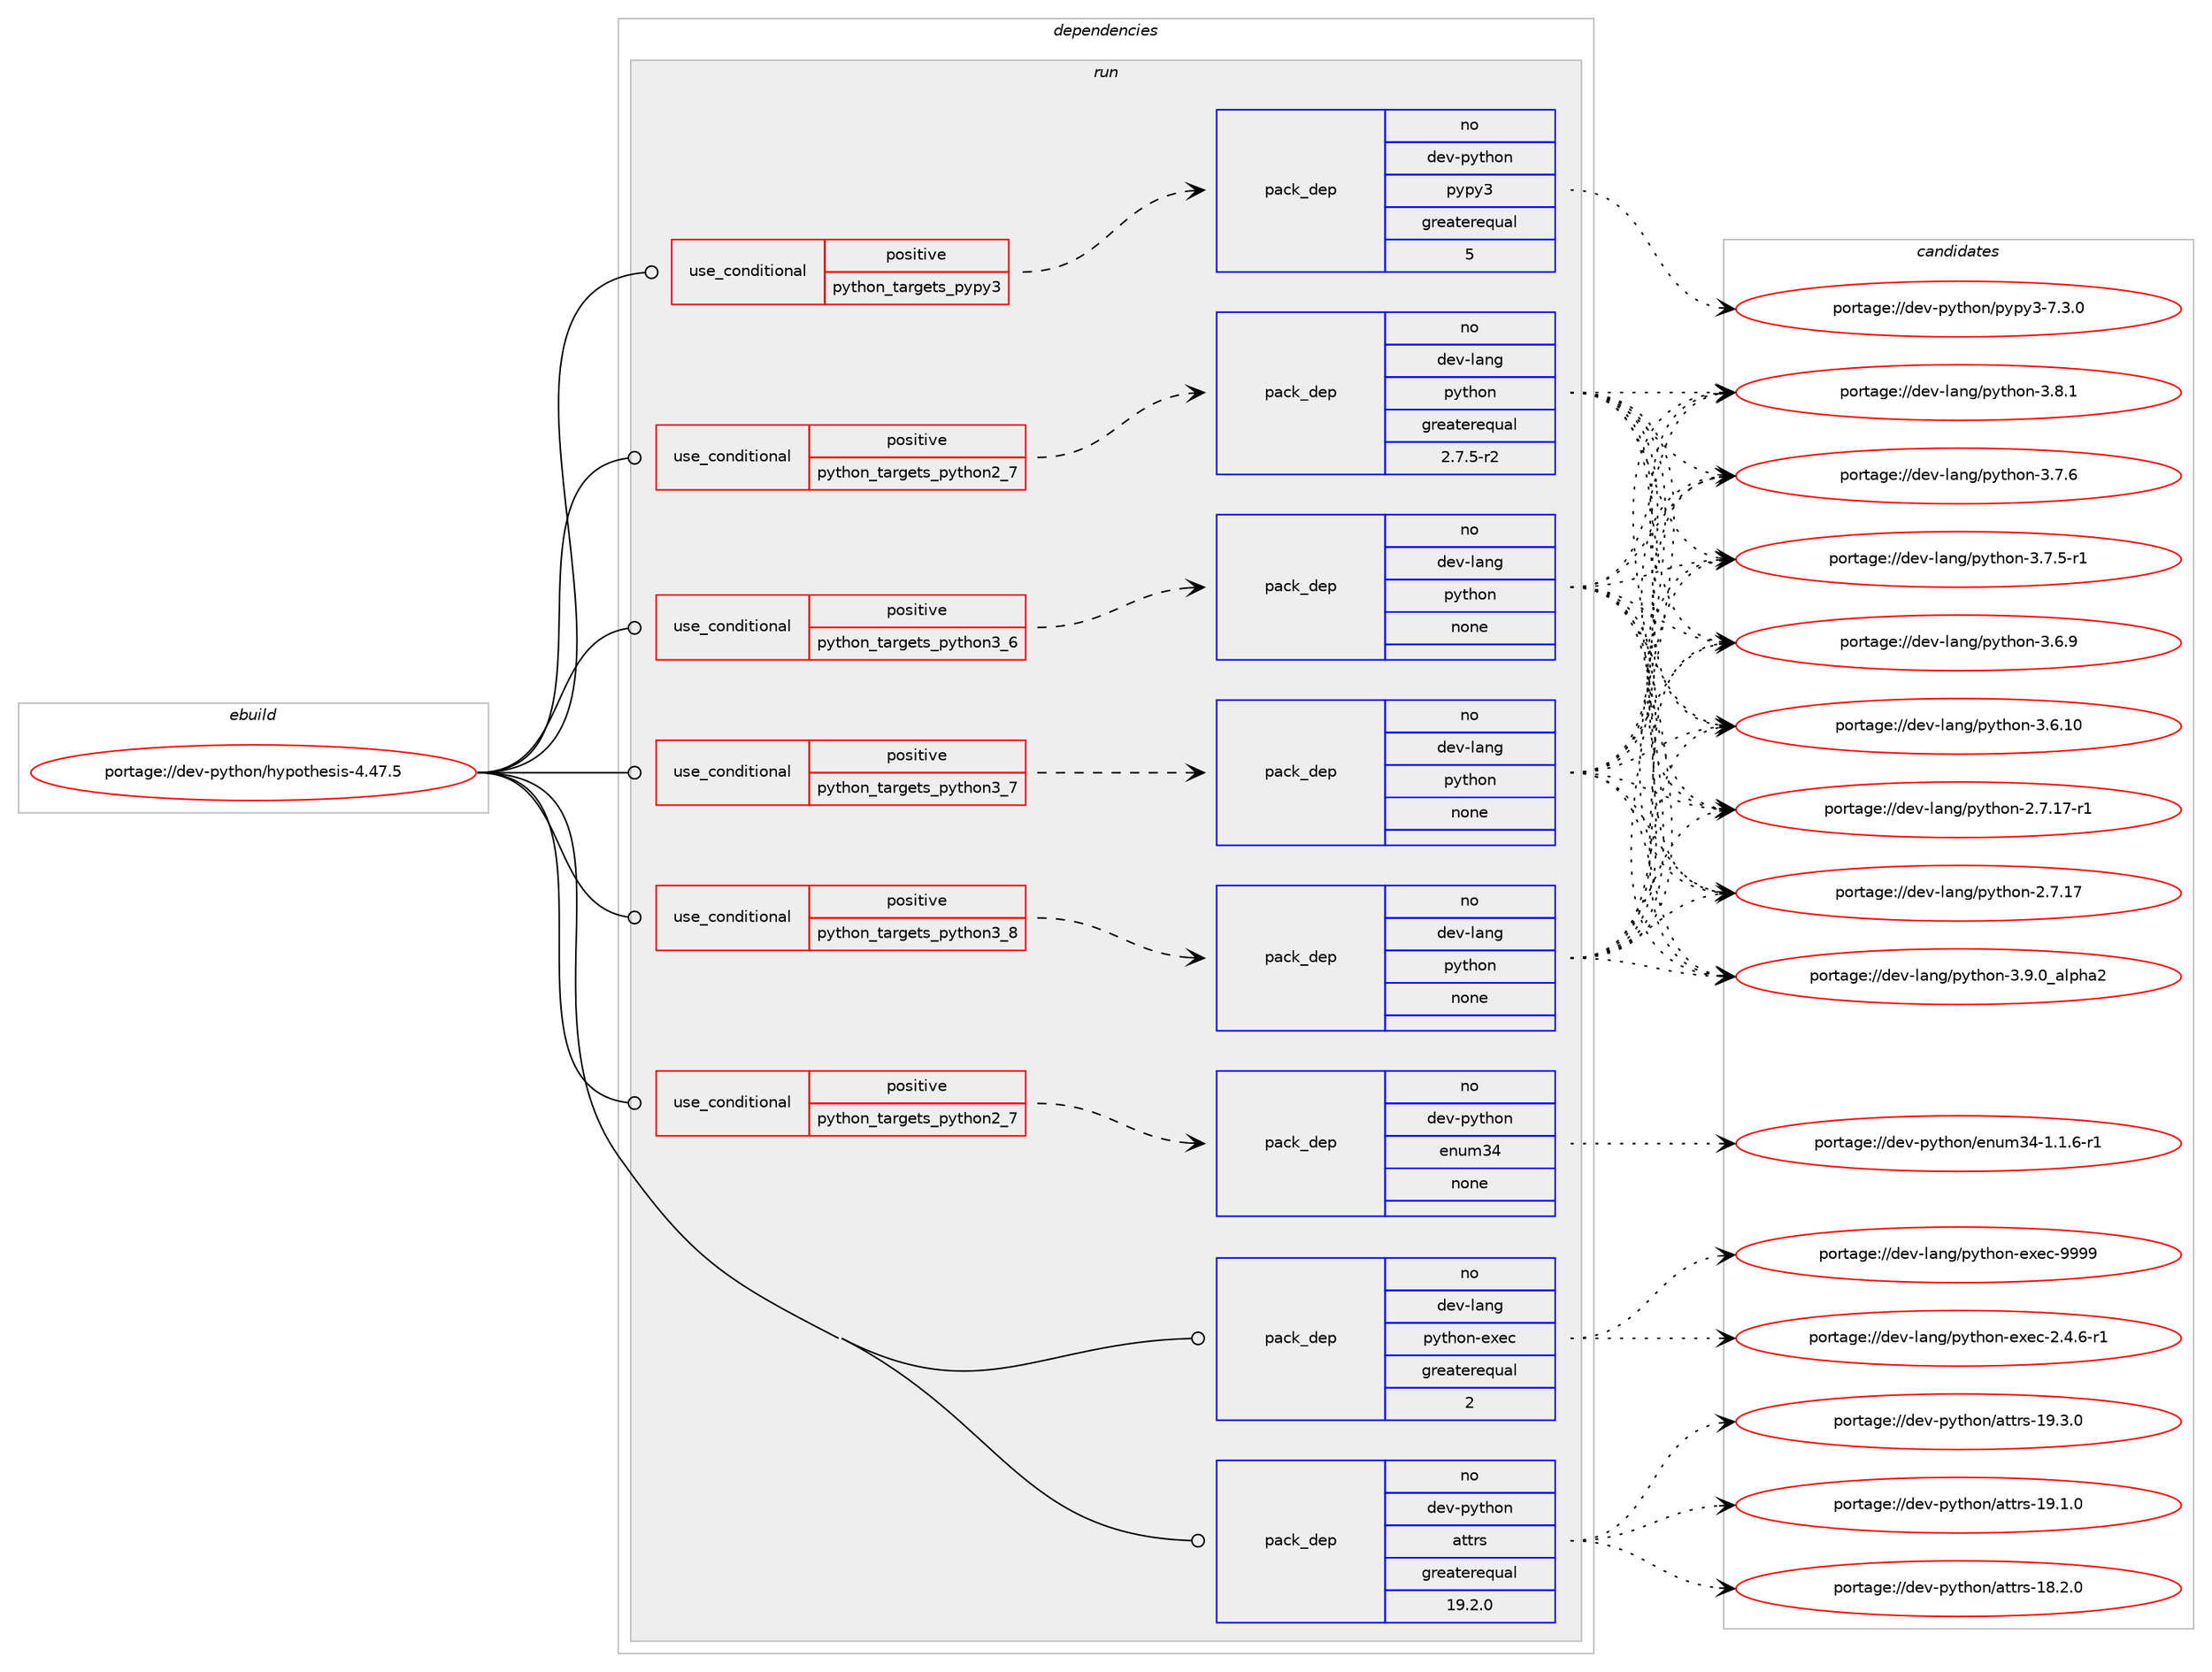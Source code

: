 digraph prolog {

# *************
# Graph options
# *************

newrank=true;
concentrate=true;
compound=true;
graph [rankdir=LR,fontname=Helvetica,fontsize=10,ranksep=1.5];#, ranksep=2.5, nodesep=0.2];
edge  [arrowhead=vee];
node  [fontname=Helvetica,fontsize=10];

# **********
# The ebuild
# **********

subgraph cluster_leftcol {
color=gray;
rank=same;
label=<<i>ebuild</i>>;
id [label="portage://dev-python/hypothesis-4.47.5", color=red, width=4, href="../dev-python/hypothesis-4.47.5.svg"];
}

# ****************
# The dependencies
# ****************

subgraph cluster_midcol {
color=gray;
label=<<i>dependencies</i>>;
subgraph cluster_compile {
fillcolor="#eeeeee";
style=filled;
label=<<i>compile</i>>;
}
subgraph cluster_compileandrun {
fillcolor="#eeeeee";
style=filled;
label=<<i>compile and run</i>>;
}
subgraph cluster_run {
fillcolor="#eeeeee";
style=filled;
label=<<i>run</i>>;
subgraph cond114705 {
dependency456314 [label=<<TABLE BORDER="0" CELLBORDER="1" CELLSPACING="0" CELLPADDING="4"><TR><TD ROWSPAN="3" CELLPADDING="10">use_conditional</TD></TR><TR><TD>positive</TD></TR><TR><TD>python_targets_pypy3</TD></TR></TABLE>>, shape=none, color=red];
subgraph pack336626 {
dependency456315 [label=<<TABLE BORDER="0" CELLBORDER="1" CELLSPACING="0" CELLPADDING="4" WIDTH="220"><TR><TD ROWSPAN="6" CELLPADDING="30">pack_dep</TD></TR><TR><TD WIDTH="110">no</TD></TR><TR><TD>dev-python</TD></TR><TR><TD>pypy3</TD></TR><TR><TD>greaterequal</TD></TR><TR><TD>5</TD></TR></TABLE>>, shape=none, color=blue];
}
dependency456314:e -> dependency456315:w [weight=20,style="dashed",arrowhead="vee"];
}
id:e -> dependency456314:w [weight=20,style="solid",arrowhead="odot"];
subgraph cond114706 {
dependency456316 [label=<<TABLE BORDER="0" CELLBORDER="1" CELLSPACING="0" CELLPADDING="4"><TR><TD ROWSPAN="3" CELLPADDING="10">use_conditional</TD></TR><TR><TD>positive</TD></TR><TR><TD>python_targets_python2_7</TD></TR></TABLE>>, shape=none, color=red];
subgraph pack336627 {
dependency456317 [label=<<TABLE BORDER="0" CELLBORDER="1" CELLSPACING="0" CELLPADDING="4" WIDTH="220"><TR><TD ROWSPAN="6" CELLPADDING="30">pack_dep</TD></TR><TR><TD WIDTH="110">no</TD></TR><TR><TD>dev-lang</TD></TR><TR><TD>python</TD></TR><TR><TD>greaterequal</TD></TR><TR><TD>2.7.5-r2</TD></TR></TABLE>>, shape=none, color=blue];
}
dependency456316:e -> dependency456317:w [weight=20,style="dashed",arrowhead="vee"];
}
id:e -> dependency456316:w [weight=20,style="solid",arrowhead="odot"];
subgraph cond114707 {
dependency456318 [label=<<TABLE BORDER="0" CELLBORDER="1" CELLSPACING="0" CELLPADDING="4"><TR><TD ROWSPAN="3" CELLPADDING="10">use_conditional</TD></TR><TR><TD>positive</TD></TR><TR><TD>python_targets_python2_7</TD></TR></TABLE>>, shape=none, color=red];
subgraph pack336628 {
dependency456319 [label=<<TABLE BORDER="0" CELLBORDER="1" CELLSPACING="0" CELLPADDING="4" WIDTH="220"><TR><TD ROWSPAN="6" CELLPADDING="30">pack_dep</TD></TR><TR><TD WIDTH="110">no</TD></TR><TR><TD>dev-python</TD></TR><TR><TD>enum34</TD></TR><TR><TD>none</TD></TR><TR><TD></TD></TR></TABLE>>, shape=none, color=blue];
}
dependency456318:e -> dependency456319:w [weight=20,style="dashed",arrowhead="vee"];
}
id:e -> dependency456318:w [weight=20,style="solid",arrowhead="odot"];
subgraph cond114708 {
dependency456320 [label=<<TABLE BORDER="0" CELLBORDER="1" CELLSPACING="0" CELLPADDING="4"><TR><TD ROWSPAN="3" CELLPADDING="10">use_conditional</TD></TR><TR><TD>positive</TD></TR><TR><TD>python_targets_python3_6</TD></TR></TABLE>>, shape=none, color=red];
subgraph pack336629 {
dependency456321 [label=<<TABLE BORDER="0" CELLBORDER="1" CELLSPACING="0" CELLPADDING="4" WIDTH="220"><TR><TD ROWSPAN="6" CELLPADDING="30">pack_dep</TD></TR><TR><TD WIDTH="110">no</TD></TR><TR><TD>dev-lang</TD></TR><TR><TD>python</TD></TR><TR><TD>none</TD></TR><TR><TD></TD></TR></TABLE>>, shape=none, color=blue];
}
dependency456320:e -> dependency456321:w [weight=20,style="dashed",arrowhead="vee"];
}
id:e -> dependency456320:w [weight=20,style="solid",arrowhead="odot"];
subgraph cond114709 {
dependency456322 [label=<<TABLE BORDER="0" CELLBORDER="1" CELLSPACING="0" CELLPADDING="4"><TR><TD ROWSPAN="3" CELLPADDING="10">use_conditional</TD></TR><TR><TD>positive</TD></TR><TR><TD>python_targets_python3_7</TD></TR></TABLE>>, shape=none, color=red];
subgraph pack336630 {
dependency456323 [label=<<TABLE BORDER="0" CELLBORDER="1" CELLSPACING="0" CELLPADDING="4" WIDTH="220"><TR><TD ROWSPAN="6" CELLPADDING="30">pack_dep</TD></TR><TR><TD WIDTH="110">no</TD></TR><TR><TD>dev-lang</TD></TR><TR><TD>python</TD></TR><TR><TD>none</TD></TR><TR><TD></TD></TR></TABLE>>, shape=none, color=blue];
}
dependency456322:e -> dependency456323:w [weight=20,style="dashed",arrowhead="vee"];
}
id:e -> dependency456322:w [weight=20,style="solid",arrowhead="odot"];
subgraph cond114710 {
dependency456324 [label=<<TABLE BORDER="0" CELLBORDER="1" CELLSPACING="0" CELLPADDING="4"><TR><TD ROWSPAN="3" CELLPADDING="10">use_conditional</TD></TR><TR><TD>positive</TD></TR><TR><TD>python_targets_python3_8</TD></TR></TABLE>>, shape=none, color=red];
subgraph pack336631 {
dependency456325 [label=<<TABLE BORDER="0" CELLBORDER="1" CELLSPACING="0" CELLPADDING="4" WIDTH="220"><TR><TD ROWSPAN="6" CELLPADDING="30">pack_dep</TD></TR><TR><TD WIDTH="110">no</TD></TR><TR><TD>dev-lang</TD></TR><TR><TD>python</TD></TR><TR><TD>none</TD></TR><TR><TD></TD></TR></TABLE>>, shape=none, color=blue];
}
dependency456324:e -> dependency456325:w [weight=20,style="dashed",arrowhead="vee"];
}
id:e -> dependency456324:w [weight=20,style="solid",arrowhead="odot"];
subgraph pack336632 {
dependency456326 [label=<<TABLE BORDER="0" CELLBORDER="1" CELLSPACING="0" CELLPADDING="4" WIDTH="220"><TR><TD ROWSPAN="6" CELLPADDING="30">pack_dep</TD></TR><TR><TD WIDTH="110">no</TD></TR><TR><TD>dev-lang</TD></TR><TR><TD>python-exec</TD></TR><TR><TD>greaterequal</TD></TR><TR><TD>2</TD></TR></TABLE>>, shape=none, color=blue];
}
id:e -> dependency456326:w [weight=20,style="solid",arrowhead="odot"];
subgraph pack336633 {
dependency456327 [label=<<TABLE BORDER="0" CELLBORDER="1" CELLSPACING="0" CELLPADDING="4" WIDTH="220"><TR><TD ROWSPAN="6" CELLPADDING="30">pack_dep</TD></TR><TR><TD WIDTH="110">no</TD></TR><TR><TD>dev-python</TD></TR><TR><TD>attrs</TD></TR><TR><TD>greaterequal</TD></TR><TR><TD>19.2.0</TD></TR></TABLE>>, shape=none, color=blue];
}
id:e -> dependency456327:w [weight=20,style="solid",arrowhead="odot"];
}
}

# **************
# The candidates
# **************

subgraph cluster_choices {
rank=same;
color=gray;
label=<<i>candidates</i>>;

subgraph choice336626 {
color=black;
nodesep=1;
choice100101118451121211161041111104711212111212151455546514648 [label="portage://dev-python/pypy3-7.3.0", color=red, width=4,href="../dev-python/pypy3-7.3.0.svg"];
dependency456315:e -> choice100101118451121211161041111104711212111212151455546514648:w [style=dotted,weight="100"];
}
subgraph choice336627 {
color=black;
nodesep=1;
choice10010111845108971101034711212111610411111045514657464895971081121049750 [label="portage://dev-lang/python-3.9.0_alpha2", color=red, width=4,href="../dev-lang/python-3.9.0_alpha2.svg"];
choice100101118451089711010347112121116104111110455146564649 [label="portage://dev-lang/python-3.8.1", color=red, width=4,href="../dev-lang/python-3.8.1.svg"];
choice100101118451089711010347112121116104111110455146554654 [label="portage://dev-lang/python-3.7.6", color=red, width=4,href="../dev-lang/python-3.7.6.svg"];
choice1001011184510897110103471121211161041111104551465546534511449 [label="portage://dev-lang/python-3.7.5-r1", color=red, width=4,href="../dev-lang/python-3.7.5-r1.svg"];
choice100101118451089711010347112121116104111110455146544657 [label="portage://dev-lang/python-3.6.9", color=red, width=4,href="../dev-lang/python-3.6.9.svg"];
choice10010111845108971101034711212111610411111045514654464948 [label="portage://dev-lang/python-3.6.10", color=red, width=4,href="../dev-lang/python-3.6.10.svg"];
choice100101118451089711010347112121116104111110455046554649554511449 [label="portage://dev-lang/python-2.7.17-r1", color=red, width=4,href="../dev-lang/python-2.7.17-r1.svg"];
choice10010111845108971101034711212111610411111045504655464955 [label="portage://dev-lang/python-2.7.17", color=red, width=4,href="../dev-lang/python-2.7.17.svg"];
dependency456317:e -> choice10010111845108971101034711212111610411111045514657464895971081121049750:w [style=dotted,weight="100"];
dependency456317:e -> choice100101118451089711010347112121116104111110455146564649:w [style=dotted,weight="100"];
dependency456317:e -> choice100101118451089711010347112121116104111110455146554654:w [style=dotted,weight="100"];
dependency456317:e -> choice1001011184510897110103471121211161041111104551465546534511449:w [style=dotted,weight="100"];
dependency456317:e -> choice100101118451089711010347112121116104111110455146544657:w [style=dotted,weight="100"];
dependency456317:e -> choice10010111845108971101034711212111610411111045514654464948:w [style=dotted,weight="100"];
dependency456317:e -> choice100101118451089711010347112121116104111110455046554649554511449:w [style=dotted,weight="100"];
dependency456317:e -> choice10010111845108971101034711212111610411111045504655464955:w [style=dotted,weight="100"];
}
subgraph choice336628 {
color=black;
nodesep=1;
choice100101118451121211161041111104710111011710951524549464946544511449 [label="portage://dev-python/enum34-1.1.6-r1", color=red, width=4,href="../dev-python/enum34-1.1.6-r1.svg"];
dependency456319:e -> choice100101118451121211161041111104710111011710951524549464946544511449:w [style=dotted,weight="100"];
}
subgraph choice336629 {
color=black;
nodesep=1;
choice10010111845108971101034711212111610411111045514657464895971081121049750 [label="portage://dev-lang/python-3.9.0_alpha2", color=red, width=4,href="../dev-lang/python-3.9.0_alpha2.svg"];
choice100101118451089711010347112121116104111110455146564649 [label="portage://dev-lang/python-3.8.1", color=red, width=4,href="../dev-lang/python-3.8.1.svg"];
choice100101118451089711010347112121116104111110455146554654 [label="portage://dev-lang/python-3.7.6", color=red, width=4,href="../dev-lang/python-3.7.6.svg"];
choice1001011184510897110103471121211161041111104551465546534511449 [label="portage://dev-lang/python-3.7.5-r1", color=red, width=4,href="../dev-lang/python-3.7.5-r1.svg"];
choice100101118451089711010347112121116104111110455146544657 [label="portage://dev-lang/python-3.6.9", color=red, width=4,href="../dev-lang/python-3.6.9.svg"];
choice10010111845108971101034711212111610411111045514654464948 [label="portage://dev-lang/python-3.6.10", color=red, width=4,href="../dev-lang/python-3.6.10.svg"];
choice100101118451089711010347112121116104111110455046554649554511449 [label="portage://dev-lang/python-2.7.17-r1", color=red, width=4,href="../dev-lang/python-2.7.17-r1.svg"];
choice10010111845108971101034711212111610411111045504655464955 [label="portage://dev-lang/python-2.7.17", color=red, width=4,href="../dev-lang/python-2.7.17.svg"];
dependency456321:e -> choice10010111845108971101034711212111610411111045514657464895971081121049750:w [style=dotted,weight="100"];
dependency456321:e -> choice100101118451089711010347112121116104111110455146564649:w [style=dotted,weight="100"];
dependency456321:e -> choice100101118451089711010347112121116104111110455146554654:w [style=dotted,weight="100"];
dependency456321:e -> choice1001011184510897110103471121211161041111104551465546534511449:w [style=dotted,weight="100"];
dependency456321:e -> choice100101118451089711010347112121116104111110455146544657:w [style=dotted,weight="100"];
dependency456321:e -> choice10010111845108971101034711212111610411111045514654464948:w [style=dotted,weight="100"];
dependency456321:e -> choice100101118451089711010347112121116104111110455046554649554511449:w [style=dotted,weight="100"];
dependency456321:e -> choice10010111845108971101034711212111610411111045504655464955:w [style=dotted,weight="100"];
}
subgraph choice336630 {
color=black;
nodesep=1;
choice10010111845108971101034711212111610411111045514657464895971081121049750 [label="portage://dev-lang/python-3.9.0_alpha2", color=red, width=4,href="../dev-lang/python-3.9.0_alpha2.svg"];
choice100101118451089711010347112121116104111110455146564649 [label="portage://dev-lang/python-3.8.1", color=red, width=4,href="../dev-lang/python-3.8.1.svg"];
choice100101118451089711010347112121116104111110455146554654 [label="portage://dev-lang/python-3.7.6", color=red, width=4,href="../dev-lang/python-3.7.6.svg"];
choice1001011184510897110103471121211161041111104551465546534511449 [label="portage://dev-lang/python-3.7.5-r1", color=red, width=4,href="../dev-lang/python-3.7.5-r1.svg"];
choice100101118451089711010347112121116104111110455146544657 [label="portage://dev-lang/python-3.6.9", color=red, width=4,href="../dev-lang/python-3.6.9.svg"];
choice10010111845108971101034711212111610411111045514654464948 [label="portage://dev-lang/python-3.6.10", color=red, width=4,href="../dev-lang/python-3.6.10.svg"];
choice100101118451089711010347112121116104111110455046554649554511449 [label="portage://dev-lang/python-2.7.17-r1", color=red, width=4,href="../dev-lang/python-2.7.17-r1.svg"];
choice10010111845108971101034711212111610411111045504655464955 [label="portage://dev-lang/python-2.7.17", color=red, width=4,href="../dev-lang/python-2.7.17.svg"];
dependency456323:e -> choice10010111845108971101034711212111610411111045514657464895971081121049750:w [style=dotted,weight="100"];
dependency456323:e -> choice100101118451089711010347112121116104111110455146564649:w [style=dotted,weight="100"];
dependency456323:e -> choice100101118451089711010347112121116104111110455146554654:w [style=dotted,weight="100"];
dependency456323:e -> choice1001011184510897110103471121211161041111104551465546534511449:w [style=dotted,weight="100"];
dependency456323:e -> choice100101118451089711010347112121116104111110455146544657:w [style=dotted,weight="100"];
dependency456323:e -> choice10010111845108971101034711212111610411111045514654464948:w [style=dotted,weight="100"];
dependency456323:e -> choice100101118451089711010347112121116104111110455046554649554511449:w [style=dotted,weight="100"];
dependency456323:e -> choice10010111845108971101034711212111610411111045504655464955:w [style=dotted,weight="100"];
}
subgraph choice336631 {
color=black;
nodesep=1;
choice10010111845108971101034711212111610411111045514657464895971081121049750 [label="portage://dev-lang/python-3.9.0_alpha2", color=red, width=4,href="../dev-lang/python-3.9.0_alpha2.svg"];
choice100101118451089711010347112121116104111110455146564649 [label="portage://dev-lang/python-3.8.1", color=red, width=4,href="../dev-lang/python-3.8.1.svg"];
choice100101118451089711010347112121116104111110455146554654 [label="portage://dev-lang/python-3.7.6", color=red, width=4,href="../dev-lang/python-3.7.6.svg"];
choice1001011184510897110103471121211161041111104551465546534511449 [label="portage://dev-lang/python-3.7.5-r1", color=red, width=4,href="../dev-lang/python-3.7.5-r1.svg"];
choice100101118451089711010347112121116104111110455146544657 [label="portage://dev-lang/python-3.6.9", color=red, width=4,href="../dev-lang/python-3.6.9.svg"];
choice10010111845108971101034711212111610411111045514654464948 [label="portage://dev-lang/python-3.6.10", color=red, width=4,href="../dev-lang/python-3.6.10.svg"];
choice100101118451089711010347112121116104111110455046554649554511449 [label="portage://dev-lang/python-2.7.17-r1", color=red, width=4,href="../dev-lang/python-2.7.17-r1.svg"];
choice10010111845108971101034711212111610411111045504655464955 [label="portage://dev-lang/python-2.7.17", color=red, width=4,href="../dev-lang/python-2.7.17.svg"];
dependency456325:e -> choice10010111845108971101034711212111610411111045514657464895971081121049750:w [style=dotted,weight="100"];
dependency456325:e -> choice100101118451089711010347112121116104111110455146564649:w [style=dotted,weight="100"];
dependency456325:e -> choice100101118451089711010347112121116104111110455146554654:w [style=dotted,weight="100"];
dependency456325:e -> choice1001011184510897110103471121211161041111104551465546534511449:w [style=dotted,weight="100"];
dependency456325:e -> choice100101118451089711010347112121116104111110455146544657:w [style=dotted,weight="100"];
dependency456325:e -> choice10010111845108971101034711212111610411111045514654464948:w [style=dotted,weight="100"];
dependency456325:e -> choice100101118451089711010347112121116104111110455046554649554511449:w [style=dotted,weight="100"];
dependency456325:e -> choice10010111845108971101034711212111610411111045504655464955:w [style=dotted,weight="100"];
}
subgraph choice336632 {
color=black;
nodesep=1;
choice10010111845108971101034711212111610411111045101120101994557575757 [label="portage://dev-lang/python-exec-9999", color=red, width=4,href="../dev-lang/python-exec-9999.svg"];
choice10010111845108971101034711212111610411111045101120101994550465246544511449 [label="portage://dev-lang/python-exec-2.4.6-r1", color=red, width=4,href="../dev-lang/python-exec-2.4.6-r1.svg"];
dependency456326:e -> choice10010111845108971101034711212111610411111045101120101994557575757:w [style=dotted,weight="100"];
dependency456326:e -> choice10010111845108971101034711212111610411111045101120101994550465246544511449:w [style=dotted,weight="100"];
}
subgraph choice336633 {
color=black;
nodesep=1;
choice10010111845112121116104111110479711611611411545495746514648 [label="portage://dev-python/attrs-19.3.0", color=red, width=4,href="../dev-python/attrs-19.3.0.svg"];
choice10010111845112121116104111110479711611611411545495746494648 [label="portage://dev-python/attrs-19.1.0", color=red, width=4,href="../dev-python/attrs-19.1.0.svg"];
choice10010111845112121116104111110479711611611411545495646504648 [label="portage://dev-python/attrs-18.2.0", color=red, width=4,href="../dev-python/attrs-18.2.0.svg"];
dependency456327:e -> choice10010111845112121116104111110479711611611411545495746514648:w [style=dotted,weight="100"];
dependency456327:e -> choice10010111845112121116104111110479711611611411545495746494648:w [style=dotted,weight="100"];
dependency456327:e -> choice10010111845112121116104111110479711611611411545495646504648:w [style=dotted,weight="100"];
}
}

}

